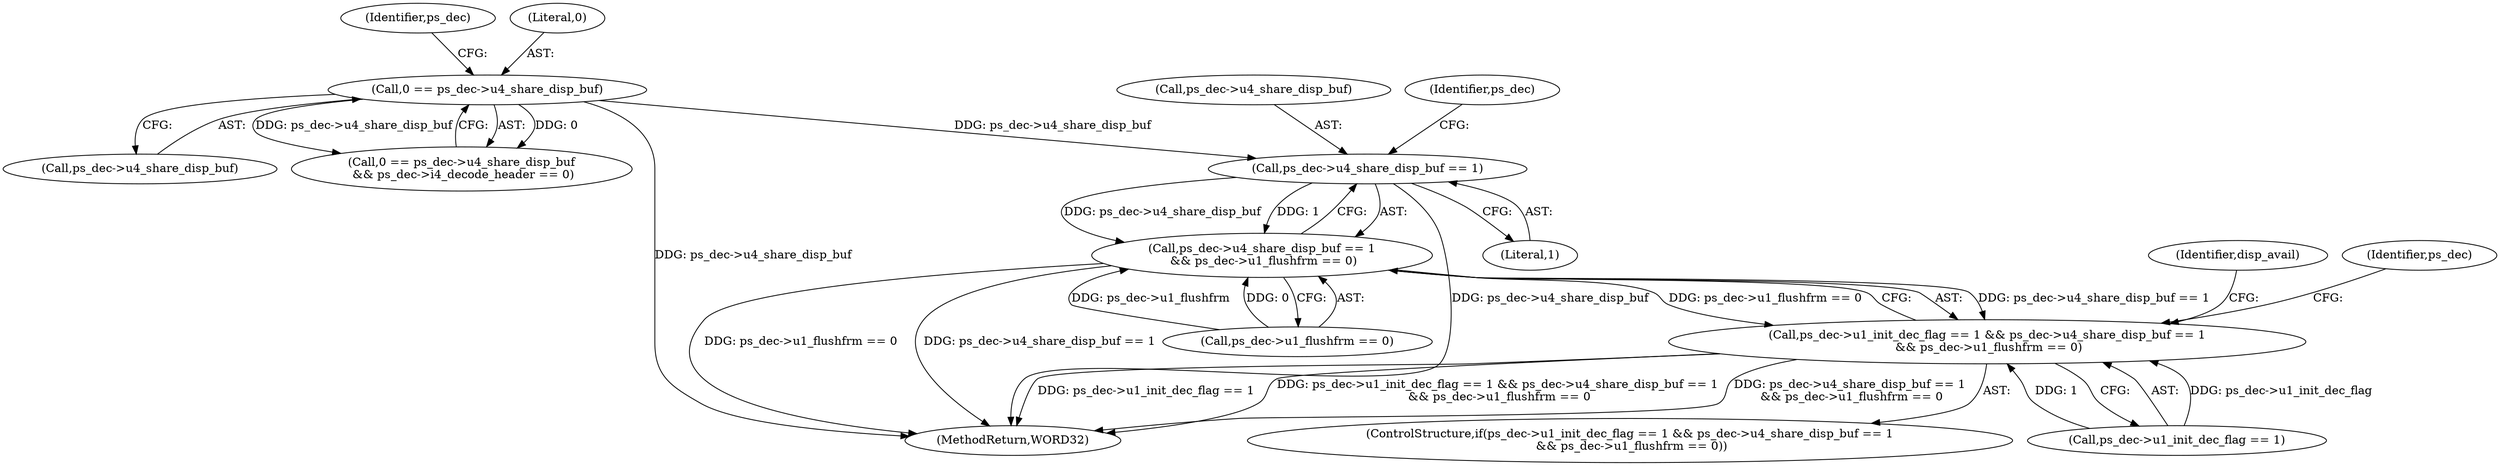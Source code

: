 digraph "0_Android_33ef7de9ddc8ea7eb9cbc440d1cf89957a0c267b@pointer" {
"1000538" [label="(Call,ps_dec->u4_share_disp_buf == 1)"];
"1000357" [label="(Call,0 == ps_dec->u4_share_disp_buf)"];
"1000537" [label="(Call,ps_dec->u4_share_disp_buf == 1\n && ps_dec->u1_flushfrm == 0)"];
"1000531" [label="(Call,ps_dec->u1_init_dec_flag == 1 && ps_dec->u4_share_disp_buf == 1\n && ps_dec->u1_flushfrm == 0)"];
"1002189" [label="(MethodReturn,WORD32)"];
"1000359" [label="(Call,ps_dec->u4_share_disp_buf)"];
"1000531" [label="(Call,ps_dec->u1_init_dec_flag == 1 && ps_dec->u4_share_disp_buf == 1\n && ps_dec->u1_flushfrm == 0)"];
"1000530" [label="(ControlStructure,if(ps_dec->u1_init_dec_flag == 1 && ps_dec->u4_share_disp_buf == 1\n && ps_dec->u1_flushfrm == 0))"];
"1000539" [label="(Call,ps_dec->u4_share_disp_buf)"];
"1000552" [label="(Identifier,disp_avail)"];
"1000532" [label="(Call,ps_dec->u1_init_dec_flag == 1)"];
"1000542" [label="(Literal,1)"];
"1000356" [label="(Call,0 == ps_dec->u4_share_disp_buf\n && ps_dec->i4_decode_header == 0)"];
"1000538" [label="(Call,ps_dec->u4_share_disp_buf == 1)"];
"1000537" [label="(Call,ps_dec->u4_share_disp_buf == 1\n && ps_dec->u1_flushfrm == 0)"];
"1000357" [label="(Call,0 == ps_dec->u4_share_disp_buf)"];
"1000543" [label="(Call,ps_dec->u1_flushfrm == 0)"];
"1000364" [label="(Identifier,ps_dec)"];
"1000708" [label="(Identifier,ps_dec)"];
"1000358" [label="(Literal,0)"];
"1000545" [label="(Identifier,ps_dec)"];
"1000538" -> "1000537"  [label="AST: "];
"1000538" -> "1000542"  [label="CFG: "];
"1000539" -> "1000538"  [label="AST: "];
"1000542" -> "1000538"  [label="AST: "];
"1000545" -> "1000538"  [label="CFG: "];
"1000537" -> "1000538"  [label="CFG: "];
"1000538" -> "1002189"  [label="DDG: ps_dec->u4_share_disp_buf"];
"1000538" -> "1000537"  [label="DDG: ps_dec->u4_share_disp_buf"];
"1000538" -> "1000537"  [label="DDG: 1"];
"1000357" -> "1000538"  [label="DDG: ps_dec->u4_share_disp_buf"];
"1000357" -> "1000356"  [label="AST: "];
"1000357" -> "1000359"  [label="CFG: "];
"1000358" -> "1000357"  [label="AST: "];
"1000359" -> "1000357"  [label="AST: "];
"1000364" -> "1000357"  [label="CFG: "];
"1000356" -> "1000357"  [label="CFG: "];
"1000357" -> "1002189"  [label="DDG: ps_dec->u4_share_disp_buf"];
"1000357" -> "1000356"  [label="DDG: 0"];
"1000357" -> "1000356"  [label="DDG: ps_dec->u4_share_disp_buf"];
"1000537" -> "1000531"  [label="AST: "];
"1000537" -> "1000543"  [label="CFG: "];
"1000543" -> "1000537"  [label="AST: "];
"1000531" -> "1000537"  [label="CFG: "];
"1000537" -> "1002189"  [label="DDG: ps_dec->u1_flushfrm == 0"];
"1000537" -> "1002189"  [label="DDG: ps_dec->u4_share_disp_buf == 1"];
"1000537" -> "1000531"  [label="DDG: ps_dec->u4_share_disp_buf == 1"];
"1000537" -> "1000531"  [label="DDG: ps_dec->u1_flushfrm == 0"];
"1000543" -> "1000537"  [label="DDG: ps_dec->u1_flushfrm"];
"1000543" -> "1000537"  [label="DDG: 0"];
"1000531" -> "1000530"  [label="AST: "];
"1000531" -> "1000532"  [label="CFG: "];
"1000532" -> "1000531"  [label="AST: "];
"1000552" -> "1000531"  [label="CFG: "];
"1000708" -> "1000531"  [label="CFG: "];
"1000531" -> "1002189"  [label="DDG: ps_dec->u1_init_dec_flag == 1 && ps_dec->u4_share_disp_buf == 1\n && ps_dec->u1_flushfrm == 0"];
"1000531" -> "1002189"  [label="DDG: ps_dec->u4_share_disp_buf == 1\n && ps_dec->u1_flushfrm == 0"];
"1000531" -> "1002189"  [label="DDG: ps_dec->u1_init_dec_flag == 1"];
"1000532" -> "1000531"  [label="DDG: ps_dec->u1_init_dec_flag"];
"1000532" -> "1000531"  [label="DDG: 1"];
}
